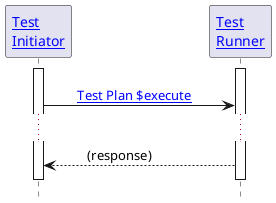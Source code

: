 @startuml

hide footbox

'!include ./style.iuml

Participant "[[transactions.html#test-initiator Test\nInitiator]]" as TI
Participant "[[transactions.html#test-runner Test\nRunner]]" as TR

activate TI
activate TR

TI -[hidden]> TR
TI -> TR: \t[[OperationDefinition-TestPlanExecute.html{Test Plan Execute} Test Plan $execute]]\t
...
TI <-- TR: \t(response)\t
TI -[hidden]> TR

deactivate TI
deactivate TR

@enduml